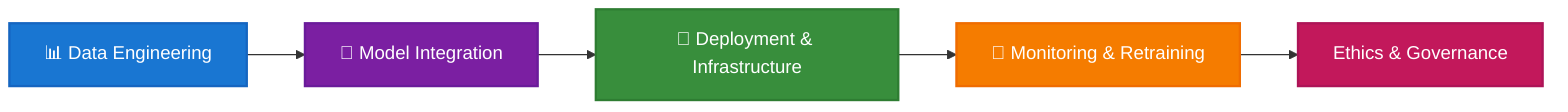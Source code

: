 %% Enhanced ai-engineer_diagram_2.mmd with better fonts and colors
%% Generated by enhance_mermaid_diagrams.py

flowchart LR
    A["📊 Data Engineering"] --> B["🎯 Model Integration"]
    B --> C["🚀 Deployment & Infrastructure"]
    C --> D["🤖 Monitoring & Retraining"]
    D --> E["Ethics & Governance"]
    style A fill:#1976d2,stroke:#1565c0,stroke-width:2px,color:#ffffff
    style B fill:#7b1fa2,stroke:#6a1b9a,stroke-width:2px,color:#ffffff
    style C fill:#388e3c,stroke:#2e7d32,stroke-width:2px,color:#ffffff
    style D fill:#f57c00,stroke:#ef6c00,stroke-width:2px,color:#ffffff
    style E fill:#c2185b,stroke:#ad1457,stroke-width:2px,color:#ffffff

classDef primary fill:#e8f4fd,stroke:#1976d2,stroke-width:3px,color:#0d47a1,font-size:14px,font-weight:bold
classDef secondary fill:#f3e5f5,stroke:#7b1fa2,stroke-width:3px,color:#4a148c,font-size:13px,font-weight:bold
classDef success fill:#e8f5e8,stroke:#388e3c,stroke-width:3px,color:#1b5e20,font-size:13px,font-weight:bold
classDef warning fill:#fff3e0,stroke:#f57c00,stroke-width:3px,color:#e65100,font-size:13px,font-weight:bold
classDef danger fill:#ffebee,stroke:#c62828,stroke-width:3px,color:#b71c1c,font-size:13px,font-weight:bold
classDef info fill:#e0f2f1,stroke:#00695c,stroke-width:3px,color:#004d40,font-size:13px,font-weight:bold
classDef light fill:#fff8e1,stroke:#fbc02d,stroke-width:3px,color:#f57f17,font-size:13px,font-weight:bold